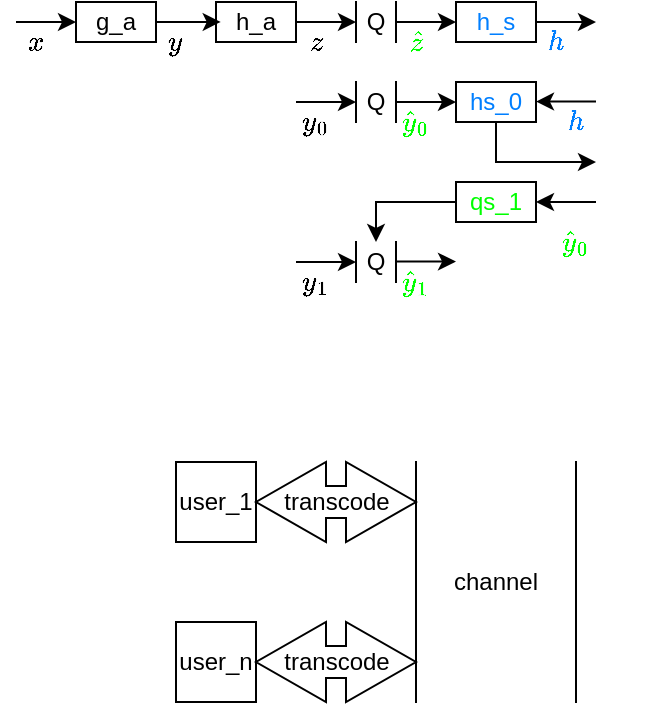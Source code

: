 <mxfile version="22.0.4" type="github">
  <diagram name="第 1 页" id="6jqmOtGN--iIHoedSCer">
    <mxGraphModel dx="665" dy="370" grid="1" gridSize="10" guides="1" tooltips="1" connect="1" arrows="1" fold="1" page="1" pageScale="1" pageWidth="827" pageHeight="1169" math="1" shadow="0">
      <root>
        <mxCell id="0" />
        <mxCell id="1" parent="0" />
        <mxCell id="aSpGnhGTaQdwluR4LvWM-1" value="" style="group" vertex="1" connectable="0" parent="1">
          <mxGeometry x="10" y="10" width="290" height="150" as="geometry" />
        </mxCell>
        <mxCell id="afgRe8NtAJf0MZFM70eA-12" value="Q" style="shape=partialRectangle;whiteSpace=wrap;html=1;top=0;bottom=0;fillColor=none;" parent="aSpGnhGTaQdwluR4LvWM-1" vertex="1">
          <mxGeometry x="170" width="20" height="20" as="geometry" />
        </mxCell>
        <mxCell id="w049hTDNoTxg9Szb3qDZ-1" value="g_a" style="rounded=0;whiteSpace=wrap;html=1;" parent="aSpGnhGTaQdwluR4LvWM-1" vertex="1">
          <mxGeometry x="30" width="40" height="20" as="geometry" />
        </mxCell>
        <mxCell id="w049hTDNoTxg9Szb3qDZ-20" style="edgeStyle=orthogonalEdgeStyle;rounded=0;orthogonalLoop=1;jettySize=auto;html=1;entryX=0;entryY=0.5;entryDx=0;entryDy=0;" parent="aSpGnhGTaQdwluR4LvWM-1" source="w049hTDNoTxg9Szb3qDZ-7" target="afgRe8NtAJf0MZFM70eA-12" edge="1">
          <mxGeometry relative="1" as="geometry">
            <mxPoint x="170" y="10" as="targetPoint" />
          </mxGeometry>
        </mxCell>
        <mxCell id="w049hTDNoTxg9Szb3qDZ-7" value="h_a" style="rounded=0;whiteSpace=wrap;html=1;" parent="aSpGnhGTaQdwluR4LvWM-1" vertex="1">
          <mxGeometry x="100" width="40" height="20" as="geometry" />
        </mxCell>
        <mxCell id="w049hTDNoTxg9Szb3qDZ-12" style="edgeStyle=orthogonalEdgeStyle;rounded=0;orthogonalLoop=1;jettySize=auto;html=1;entryX=0.059;entryY=0.498;entryDx=0;entryDy=0;entryPerimeter=0;" parent="aSpGnhGTaQdwluR4LvWM-1" source="w049hTDNoTxg9Szb3qDZ-1" target="w049hTDNoTxg9Szb3qDZ-7" edge="1">
          <mxGeometry relative="1" as="geometry" />
        </mxCell>
        <mxCell id="w049hTDNoTxg9Szb3qDZ-9" value="$$y$$" style="text;html=1;strokeColor=none;fillColor=none;align=center;verticalAlign=middle;whiteSpace=wrap;rounded=0;" parent="aSpGnhGTaQdwluR4LvWM-1" vertex="1">
          <mxGeometry x="70" y="10" width="20" height="20" as="geometry" />
        </mxCell>
        <mxCell id="w049hTDNoTxg9Szb3qDZ-16" style="edgeStyle=orthogonalEdgeStyle;rounded=0;orthogonalLoop=1;jettySize=auto;html=1;entryX=0;entryY=0.5;entryDx=0;entryDy=0;" parent="aSpGnhGTaQdwluR4LvWM-1" target="w049hTDNoTxg9Szb3qDZ-1" edge="1">
          <mxGeometry relative="1" as="geometry">
            <mxPoint y="10" as="sourcePoint" />
          </mxGeometry>
        </mxCell>
        <mxCell id="w049hTDNoTxg9Szb3qDZ-17" value="$$x$$" style="text;html=1;strokeColor=none;fillColor=none;align=center;verticalAlign=middle;whiteSpace=wrap;rounded=0;" parent="aSpGnhGTaQdwluR4LvWM-1" vertex="1">
          <mxGeometry y="10" width="20" height="20" as="geometry" />
        </mxCell>
        <mxCell id="w049hTDNoTxg9Szb3qDZ-21" value="$$z$$" style="text;html=1;strokeColor=none;fillColor=none;align=center;verticalAlign=middle;whiteSpace=wrap;rounded=0;" parent="aSpGnhGTaQdwluR4LvWM-1" vertex="1">
          <mxGeometry x="140" y="10" width="20" height="20" as="geometry" />
        </mxCell>
        <mxCell id="w049hTDNoTxg9Szb3qDZ-23" style="edgeStyle=orthogonalEdgeStyle;rounded=0;orthogonalLoop=1;jettySize=auto;html=1;exitX=1;exitY=0.5;exitDx=0;exitDy=0;entryX=0;entryY=0.5;entryDx=0;entryDy=0;" parent="aSpGnhGTaQdwluR4LvWM-1" source="afgRe8NtAJf0MZFM70eA-12" target="w049hTDNoTxg9Szb3qDZ-25" edge="1">
          <mxGeometry relative="1" as="geometry">
            <mxPoint x="190" y="10" as="sourcePoint" />
            <mxPoint x="220" y="10" as="targetPoint" />
          </mxGeometry>
        </mxCell>
        <mxCell id="w049hTDNoTxg9Szb3qDZ-24" value="&lt;font color=&quot;#00ff00&quot;&gt;$$\hat{z}$$&lt;/font&gt;" style="text;html=1;strokeColor=none;fillColor=none;align=center;verticalAlign=middle;whiteSpace=wrap;rounded=0;" parent="aSpGnhGTaQdwluR4LvWM-1" vertex="1">
          <mxGeometry x="190" y="10" width="20" height="20" as="geometry" />
        </mxCell>
        <mxCell id="w049hTDNoTxg9Szb3qDZ-25" value="&lt;font color=&quot;#007fff&quot;&gt;h_s&lt;/font&gt;" style="rounded=0;whiteSpace=wrap;html=1;" parent="aSpGnhGTaQdwluR4LvWM-1" vertex="1">
          <mxGeometry x="220" width="40" height="20" as="geometry" />
        </mxCell>
        <mxCell id="w049hTDNoTxg9Szb3qDZ-26" style="edgeStyle=orthogonalEdgeStyle;rounded=0;orthogonalLoop=1;jettySize=auto;html=1;exitX=1;exitY=0.5;exitDx=0;exitDy=0;" parent="aSpGnhGTaQdwluR4LvWM-1" source="w049hTDNoTxg9Szb3qDZ-25" edge="1">
          <mxGeometry relative="1" as="geometry">
            <mxPoint x="290" y="10" as="sourcePoint" />
            <mxPoint x="290" y="10" as="targetPoint" />
          </mxGeometry>
        </mxCell>
        <mxCell id="w049hTDNoTxg9Szb3qDZ-28" value="&lt;font color=&quot;#007fff&quot;&gt;$$h$$&lt;/font&gt;" style="text;html=1;strokeColor=none;fillColor=none;align=center;verticalAlign=middle;whiteSpace=wrap;rounded=0;" parent="aSpGnhGTaQdwluR4LvWM-1" vertex="1">
          <mxGeometry x="260" y="10" width="20" height="20" as="geometry" />
        </mxCell>
        <mxCell id="w049hTDNoTxg9Szb3qDZ-29" value="$$y_0$$" style="text;html=1;strokeColor=none;fillColor=none;align=center;verticalAlign=middle;whiteSpace=wrap;rounded=0;" parent="aSpGnhGTaQdwluR4LvWM-1" vertex="1">
          <mxGeometry x="140" y="50" width="20" height="20" as="geometry" />
        </mxCell>
        <mxCell id="w049hTDNoTxg9Szb3qDZ-30" value="Q" style="shape=partialRectangle;whiteSpace=wrap;html=1;top=0;bottom=0;fillColor=none;" parent="aSpGnhGTaQdwluR4LvWM-1" vertex="1">
          <mxGeometry x="170" y="40" width="20" height="20" as="geometry" />
        </mxCell>
        <mxCell id="w049hTDNoTxg9Szb3qDZ-31" style="edgeStyle=orthogonalEdgeStyle;rounded=0;orthogonalLoop=1;jettySize=auto;html=1;entryX=0;entryY=0.5;entryDx=0;entryDy=0;" parent="aSpGnhGTaQdwluR4LvWM-1" target="w049hTDNoTxg9Szb3qDZ-30" edge="1">
          <mxGeometry relative="1" as="geometry">
            <mxPoint x="140" y="50" as="sourcePoint" />
            <mxPoint x="150" y="49.89" as="targetPoint" />
          </mxGeometry>
        </mxCell>
        <mxCell id="w049hTDNoTxg9Szb3qDZ-32" style="edgeStyle=orthogonalEdgeStyle;rounded=0;orthogonalLoop=1;jettySize=auto;html=1;exitX=1;exitY=0.5;exitDx=0;exitDy=0;entryX=0;entryY=0.5;entryDx=0;entryDy=0;" parent="aSpGnhGTaQdwluR4LvWM-1" source="w049hTDNoTxg9Szb3qDZ-30" target="w049hTDNoTxg9Szb3qDZ-34" edge="1">
          <mxGeometry relative="1" as="geometry">
            <mxPoint x="210" y="50" as="sourcePoint" />
            <mxPoint x="220" y="50" as="targetPoint" />
          </mxGeometry>
        </mxCell>
        <mxCell id="w049hTDNoTxg9Szb3qDZ-33" value="&lt;font color=&quot;#00ff00&quot;&gt;$$\hat{y}_0$$&lt;/font&gt;" style="text;html=1;strokeColor=none;fillColor=none;align=center;verticalAlign=middle;whiteSpace=wrap;rounded=0;" parent="aSpGnhGTaQdwluR4LvWM-1" vertex="1">
          <mxGeometry x="190" y="50" width="20" height="20" as="geometry" />
        </mxCell>
        <mxCell id="NidXGzimGueG_fo8vdCw-2" style="edgeStyle=orthogonalEdgeStyle;rounded=0;orthogonalLoop=1;jettySize=auto;html=1;" parent="aSpGnhGTaQdwluR4LvWM-1" source="w049hTDNoTxg9Szb3qDZ-34" edge="1">
          <mxGeometry relative="1" as="geometry">
            <mxPoint x="290" y="80" as="targetPoint" />
            <Array as="points">
              <mxPoint x="240" y="80" />
            </Array>
          </mxGeometry>
        </mxCell>
        <mxCell id="w049hTDNoTxg9Szb3qDZ-34" value="&lt;font color=&quot;#007fff&quot;&gt;hs_0&lt;/font&gt;" style="rounded=0;whiteSpace=wrap;html=1;" parent="aSpGnhGTaQdwluR4LvWM-1" vertex="1">
          <mxGeometry x="220" y="40" width="40" height="20" as="geometry" />
        </mxCell>
        <mxCell id="w049hTDNoTxg9Szb3qDZ-36" style="edgeStyle=orthogonalEdgeStyle;rounded=0;orthogonalLoop=1;jettySize=auto;html=1;exitX=1;exitY=0.5;exitDx=0;exitDy=0;entryX=1;entryY=0.5;entryDx=0;entryDy=0;" parent="aSpGnhGTaQdwluR4LvWM-1" target="w049hTDNoTxg9Szb3qDZ-34" edge="1">
          <mxGeometry relative="1" as="geometry">
            <mxPoint x="290" y="49.78" as="sourcePoint" />
            <mxPoint x="320" y="49.78" as="targetPoint" />
          </mxGeometry>
        </mxCell>
        <mxCell id="NidXGzimGueG_fo8vdCw-1" value="&lt;font color=&quot;#007fff&quot;&gt;$$h$$&lt;/font&gt;" style="text;html=1;strokeColor=none;fillColor=none;align=center;verticalAlign=middle;whiteSpace=wrap;rounded=0;" parent="aSpGnhGTaQdwluR4LvWM-1" vertex="1">
          <mxGeometry x="270" y="50" width="20" height="20" as="geometry" />
        </mxCell>
        <mxCell id="NidXGzimGueG_fo8vdCw-4" value="&lt;font color=&quot;#00ff00&quot;&gt;qs_1&lt;/font&gt;" style="rounded=0;whiteSpace=wrap;html=1;" parent="aSpGnhGTaQdwluR4LvWM-1" vertex="1">
          <mxGeometry x="220" y="90" width="40" height="20" as="geometry" />
        </mxCell>
        <mxCell id="NidXGzimGueG_fo8vdCw-7" value="$$y_1$$" style="text;html=1;strokeColor=none;fillColor=none;align=center;verticalAlign=middle;whiteSpace=wrap;rounded=0;" parent="aSpGnhGTaQdwluR4LvWM-1" vertex="1">
          <mxGeometry x="140" y="130" width="20" height="20" as="geometry" />
        </mxCell>
        <mxCell id="NidXGzimGueG_fo8vdCw-8" value="Q" style="shape=partialRectangle;whiteSpace=wrap;html=1;top=0;bottom=0;fillColor=none;" parent="aSpGnhGTaQdwluR4LvWM-1" vertex="1">
          <mxGeometry x="170" y="120" width="20" height="20" as="geometry" />
        </mxCell>
        <mxCell id="NidXGzimGueG_fo8vdCw-12" style="edgeStyle=orthogonalEdgeStyle;rounded=0;orthogonalLoop=1;jettySize=auto;html=1;entryX=0.5;entryY=0;entryDx=0;entryDy=0;" parent="aSpGnhGTaQdwluR4LvWM-1" source="NidXGzimGueG_fo8vdCw-4" target="NidXGzimGueG_fo8vdCw-8" edge="1">
          <mxGeometry relative="1" as="geometry" />
        </mxCell>
        <mxCell id="NidXGzimGueG_fo8vdCw-9" style="edgeStyle=orthogonalEdgeStyle;rounded=0;orthogonalLoop=1;jettySize=auto;html=1;entryX=0;entryY=0.5;entryDx=0;entryDy=0;" parent="aSpGnhGTaQdwluR4LvWM-1" target="NidXGzimGueG_fo8vdCw-8" edge="1">
          <mxGeometry relative="1" as="geometry">
            <mxPoint x="140" y="130" as="sourcePoint" />
            <mxPoint x="150" y="129.89" as="targetPoint" />
          </mxGeometry>
        </mxCell>
        <mxCell id="NidXGzimGueG_fo8vdCw-10" value="&lt;font color=&quot;#00ff00&quot;&gt;$$\hat{y}_1$$&lt;/font&gt;" style="text;html=1;strokeColor=none;fillColor=none;align=center;verticalAlign=middle;whiteSpace=wrap;rounded=0;" parent="aSpGnhGTaQdwluR4LvWM-1" vertex="1">
          <mxGeometry x="190" y="130" width="20" height="20" as="geometry" />
        </mxCell>
        <mxCell id="NidXGzimGueG_fo8vdCw-11" style="edgeStyle=orthogonalEdgeStyle;rounded=0;orthogonalLoop=1;jettySize=auto;html=1;exitX=1;exitY=0.5;exitDx=0;exitDy=0;entryX=0;entryY=0.5;entryDx=0;entryDy=0;" parent="aSpGnhGTaQdwluR4LvWM-1" edge="1">
          <mxGeometry relative="1" as="geometry">
            <mxPoint x="190" y="129.81" as="sourcePoint" />
            <mxPoint x="220" y="129.81" as="targetPoint" />
          </mxGeometry>
        </mxCell>
        <mxCell id="NidXGzimGueG_fo8vdCw-14" style="edgeStyle=orthogonalEdgeStyle;rounded=0;orthogonalLoop=1;jettySize=auto;html=1;entryX=1;entryY=0.5;entryDx=0;entryDy=0;" parent="aSpGnhGTaQdwluR4LvWM-1" target="NidXGzimGueG_fo8vdCw-4" edge="1">
          <mxGeometry relative="1" as="geometry">
            <mxPoint x="290" y="100.009" as="sourcePoint" />
          </mxGeometry>
        </mxCell>
        <mxCell id="NidXGzimGueG_fo8vdCw-15" value="&lt;font color=&quot;#00ff00&quot;&gt;$$\hat{y}_0$$&lt;/font&gt;" style="text;html=1;strokeColor=none;fillColor=none;align=center;verticalAlign=middle;whiteSpace=wrap;rounded=0;" parent="aSpGnhGTaQdwluR4LvWM-1" vertex="1">
          <mxGeometry x="270" y="110" width="20" height="20" as="geometry" />
        </mxCell>
        <mxCell id="aSpGnhGTaQdwluR4LvWM-9" value="" style="group" vertex="1" connectable="0" parent="1">
          <mxGeometry x="90" y="240" width="200" height="120" as="geometry" />
        </mxCell>
        <mxCell id="aSpGnhGTaQdwluR4LvWM-2" value="channel" style="shape=partialRectangle;whiteSpace=wrap;html=1;top=0;bottom=0;fillColor=none;" vertex="1" parent="aSpGnhGTaQdwluR4LvWM-9">
          <mxGeometry x="120" width="80" height="120" as="geometry" />
        </mxCell>
        <mxCell id="aSpGnhGTaQdwluR4LvWM-3" value="user_1" style="rounded=0;whiteSpace=wrap;html=1;fillColor=none;" vertex="1" parent="aSpGnhGTaQdwluR4LvWM-9">
          <mxGeometry width="40" height="40" as="geometry" />
        </mxCell>
        <mxCell id="aSpGnhGTaQdwluR4LvWM-4" value="user_n" style="rounded=0;whiteSpace=wrap;html=1;fillColor=none;" vertex="1" parent="aSpGnhGTaQdwluR4LvWM-9">
          <mxGeometry y="80" width="40" height="40" as="geometry" />
        </mxCell>
        <mxCell id="aSpGnhGTaQdwluR4LvWM-5" value="transcode" style="html=1;shadow=0;dashed=0;align=center;verticalAlign=middle;shape=mxgraph.arrows2.twoWayArrow;dy=0.6;dx=35;fillColor=none;" vertex="1" parent="aSpGnhGTaQdwluR4LvWM-9">
          <mxGeometry x="40" width="80" height="40" as="geometry" />
        </mxCell>
        <mxCell id="aSpGnhGTaQdwluR4LvWM-8" value="transcode" style="html=1;shadow=0;dashed=0;align=center;verticalAlign=middle;shape=mxgraph.arrows2.twoWayArrow;dy=0.6;dx=35;fillColor=none;" vertex="1" parent="aSpGnhGTaQdwluR4LvWM-9">
          <mxGeometry x="40" y="80" width="80" height="40" as="geometry" />
        </mxCell>
      </root>
    </mxGraphModel>
  </diagram>
</mxfile>
